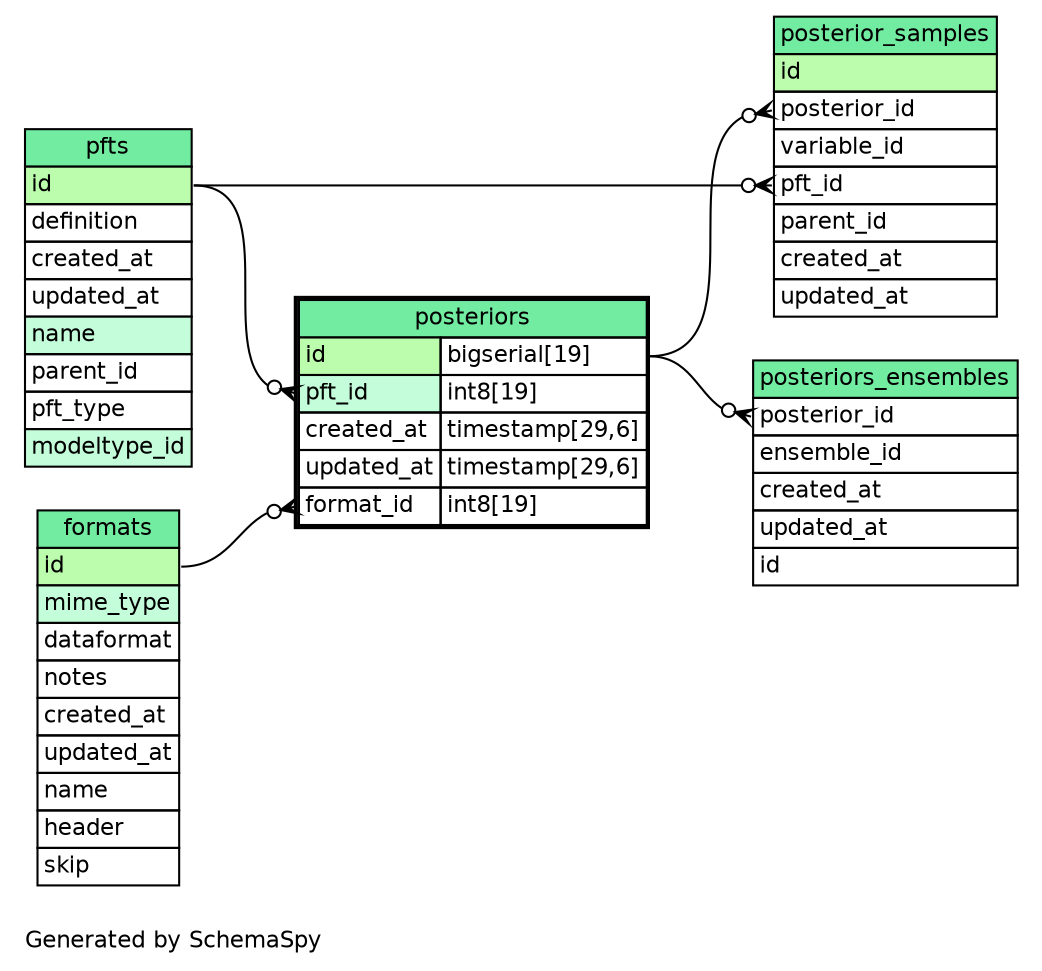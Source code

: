 // dot 2.36.0 on Mac OS X 10.10.1
// SchemaSpy rev Unknown
digraph "oneDegreeRelationshipsDiagram" {
  graph [
    rankdir="RL"
    bgcolor="#ffffff"
    label="\nGenerated by SchemaSpy"
    labeljust="l"
    nodesep="0.18"
    ranksep="0.46"
    fontname="Helvetica"
    fontsize="11"
  ];
  node [
    fontname="Helvetica"
    fontsize="11"
    shape="plaintext"
  ];
  edge [
    arrowsize="0.8"
  ];
  "posterior_samples":"pft_id":w -> "pfts":"id":e [arrowhead=none dir=back arrowtail=crowodot];
  "posterior_samples":"posterior_id":w -> "posteriors":"id.type":e [arrowhead=none dir=back arrowtail=crowodot];
  "posteriors":"format_id":w -> "formats":"id":e [arrowhead=none dir=back arrowtail=crowodot];
  "posteriors":"pft_id":w -> "pfts":"id":e [arrowhead=none dir=back arrowtail=crowodot];
  "posteriors_ensembles":"posterior_id":w -> "posteriors":"id.type":e [arrowhead=none dir=back arrowtail=crowodot];
  "formats" [
    label=<
    <TABLE BORDER="0" CELLBORDER="1" CELLSPACING="0" BGCOLOR="#FFFFFF">
      <TR><TD COLSPAN="4" BGCOLOR="#72ECA1" ALIGN="CENTER">formats</TD></TR>
      <TR><TD PORT="id" COLSPAN="4" BGCOLOR="#bcfdad !important" ALIGN="LEFT">id</TD></TR>
      <TR><TD PORT="mime_type" COLSPAN="4" BGCOLOR="#c4fdda !important" ALIGN="LEFT">mime_type</TD></TR>
      <TR><TD PORT="dataformat" COLSPAN="4" ALIGN="LEFT">dataformat</TD></TR>
      <TR><TD PORT="notes" COLSPAN="4" ALIGN="LEFT">notes</TD></TR>
      <TR><TD PORT="created_at" COLSPAN="4" ALIGN="LEFT">created_at</TD></TR>
      <TR><TD PORT="updated_at" COLSPAN="4" ALIGN="LEFT">updated_at</TD></TR>
      <TR><TD PORT="name" COLSPAN="4" ALIGN="LEFT">name</TD></TR>
      <TR><TD PORT="header" COLSPAN="4" ALIGN="LEFT">header</TD></TR>
      <TR><TD PORT="skip" COLSPAN="4" ALIGN="LEFT">skip</TD></TR>
    </TABLE>>
    URL="formats.html"
    tooltip="formats"
  ];
  "pfts" [
    label=<
    <TABLE BORDER="0" CELLBORDER="1" CELLSPACING="0" BGCOLOR="#FFFFFF">
      <TR><TD COLSPAN="4" BGCOLOR="#72ECA1" ALIGN="CENTER">pfts</TD></TR>
      <TR><TD PORT="id" COLSPAN="4" BGCOLOR="#bcfdad !important" ALIGN="LEFT">id</TD></TR>
      <TR><TD PORT="definition" COLSPAN="4" ALIGN="LEFT">definition</TD></TR>
      <TR><TD PORT="created_at" COLSPAN="4" ALIGN="LEFT">created_at</TD></TR>
      <TR><TD PORT="updated_at" COLSPAN="4" ALIGN="LEFT">updated_at</TD></TR>
      <TR><TD PORT="name" COLSPAN="4" BGCOLOR="#c4fdda !important" ALIGN="LEFT">name</TD></TR>
      <TR><TD PORT="parent_id" COLSPAN="4" ALIGN="LEFT">parent_id</TD></TR>
      <TR><TD PORT="pft_type" COLSPAN="4" ALIGN="LEFT">pft_type</TD></TR>
      <TR><TD PORT="modeltype_id" COLSPAN="4" BGCOLOR="#c4fdda !important" ALIGN="LEFT">modeltype_id</TD></TR>
    </TABLE>>
    URL="pfts.html"
    tooltip="pfts"
  ];
  "posterior_samples" [
    label=<
    <TABLE BORDER="0" CELLBORDER="1" CELLSPACING="0" BGCOLOR="#FFFFFF">
      <TR><TD COLSPAN="4" BGCOLOR="#72ECA1" ALIGN="CENTER">posterior_samples</TD></TR>
      <TR><TD PORT="id" COLSPAN="4" BGCOLOR="#bcfdad !important" ALIGN="LEFT">id</TD></TR>
      <TR><TD PORT="posterior_id" COLSPAN="4" ALIGN="LEFT">posterior_id</TD></TR>
      <TR><TD PORT="variable_id" COLSPAN="4" ALIGN="LEFT">variable_id</TD></TR>
      <TR><TD PORT="pft_id" COLSPAN="4" ALIGN="LEFT">pft_id</TD></TR>
      <TR><TD PORT="parent_id" COLSPAN="4" ALIGN="LEFT">parent_id</TD></TR>
      <TR><TD PORT="created_at" COLSPAN="4" ALIGN="LEFT">created_at</TD></TR>
      <TR><TD PORT="updated_at" COLSPAN="4" ALIGN="LEFT">updated_at</TD></TR>
    </TABLE>>
    URL="posterior_samples.html"
    tooltip="posterior_samples"
  ];
  "posteriors" [
    label=<
    <TABLE BORDER="2" CELLBORDER="1" CELLSPACING="0" BGCOLOR="#FFFFFF">
      <TR><TD COLSPAN="4" BGCOLOR="#72ECA1" ALIGN="CENTER">posteriors</TD></TR>
      <TR><TD PORT="id" COLSPAN="3" BGCOLOR="#bcfdad !important" ALIGN="LEFT">id</TD><TD PORT="id.type" ALIGN="LEFT">bigserial[19]</TD></TR>
      <TR><TD PORT="pft_id" COLSPAN="3" BGCOLOR="#c4fdda !important" ALIGN="LEFT">pft_id</TD><TD PORT="pft_id.type" ALIGN="LEFT">int8[19]</TD></TR>
      <TR><TD PORT="created_at" COLSPAN="3" ALIGN="LEFT">created_at</TD><TD PORT="created_at.type" ALIGN="LEFT">timestamp[29,6]</TD></TR>
      <TR><TD PORT="updated_at" COLSPAN="3" ALIGN="LEFT">updated_at</TD><TD PORT="updated_at.type" ALIGN="LEFT">timestamp[29,6]</TD></TR>
      <TR><TD PORT="format_id" COLSPAN="3" ALIGN="LEFT">format_id</TD><TD PORT="format_id.type" ALIGN="LEFT">int8[19]</TD></TR>
    </TABLE>>
    URL="posteriors.html"
    tooltip="posteriors"
  ];
  "posteriors_ensembles" [
    label=<
    <TABLE BORDER="0" CELLBORDER="1" CELLSPACING="0" BGCOLOR="#FFFFFF">
      <TR><TD COLSPAN="4" BGCOLOR="#72ECA1" ALIGN="CENTER">posteriors_ensembles</TD></TR>
      <TR><TD PORT="posterior_id" COLSPAN="4" ALIGN="LEFT">posterior_id</TD></TR>
      <TR><TD PORT="ensemble_id" COLSPAN="4" ALIGN="LEFT">ensemble_id</TD></TR>
      <TR><TD PORT="created_at" COLSPAN="4" ALIGN="LEFT">created_at</TD></TR>
      <TR><TD PORT="updated_at" COLSPAN="4" ALIGN="LEFT">updated_at</TD></TR>
      <TR><TD PORT="id" COLSPAN="4" ALIGN="LEFT">id</TD></TR>
    </TABLE>>
    URL="posteriors_ensembles.html"
    tooltip="posteriors_ensembles"
  ];
}
